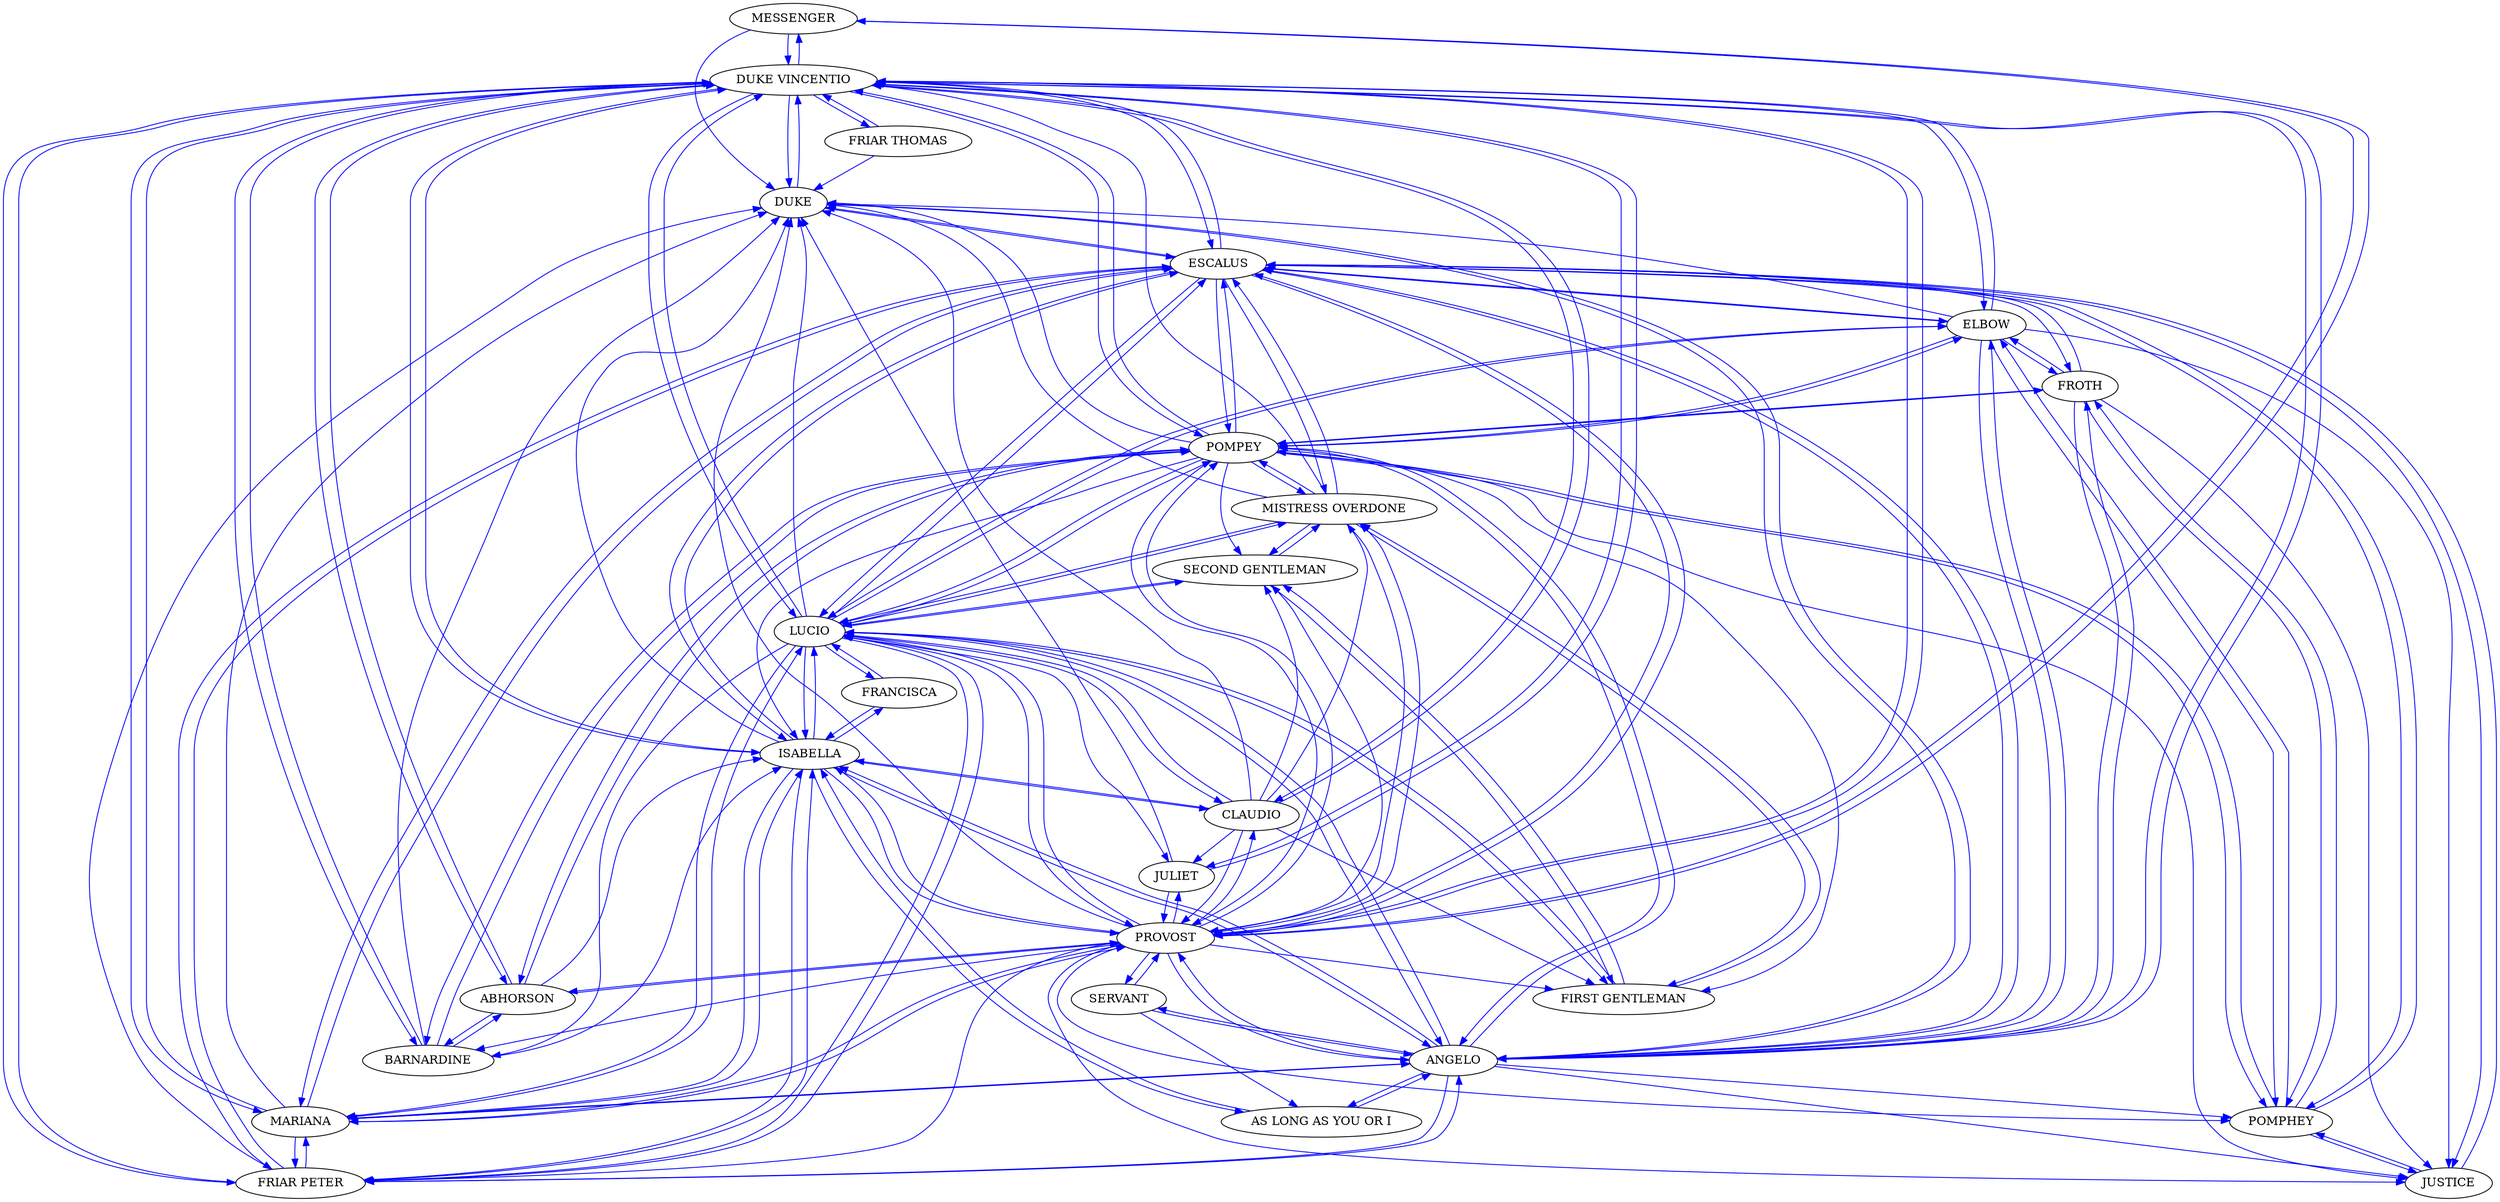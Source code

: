 strict digraph  {
	MESSENGER -> "DUKE VINCENTIO"	 [color=blue,
		weight=6];
	MESSENGER -> DUKE	 [color=blue,
		weight=6];
	MESSENGER -> PROVOST	 [color=blue,
		weight=6];
	ABHORSON -> BARNARDINE	 [color=blue,
		weight=9];
	ABHORSON -> "DUKE VINCENTIO"	 [color=blue,
		weight=19];
	ABHORSON -> PROVOST	 [color=blue,
		weight=10];
	ABHORSON -> ISABELLA	 [color=blue,
		weight=9];
	ABHORSON -> POMPEY	 [color=blue,
		weight=19];
	"AS LONG AS YOU OR I" -> ISABELLA	 [color=blue,
		weight=1];
	"AS LONG AS YOU OR I" -> ANGELO	 [color=blue,
		weight=1];
	"FRIAR PETER" -> ESCALUS	 [color=blue,
		weight=29];
	"FRIAR PETER" -> LUCIO	 [color=blue,
		weight=29];
	"FRIAR PETER" -> MARIANA	 [color=blue,
		weight=35];
	"FRIAR PETER" -> "DUKE VINCENTIO"	 [color=blue,
		weight=30];
	"FRIAR PETER" -> DUKE	 [color=blue,
		weight=30];
	"FRIAR PETER" -> PROVOST	 [color=blue,
		weight=29];
	"FRIAR PETER" -> ISABELLA	 [color=blue,
		weight=35];
	"FRIAR PETER" -> ANGELO	 [color=blue,
		weight=29];
	JUSTICE -> ESCALUS	 [color=blue,
		weight=3];
	JUSTICE -> POMPHEY	 [color=blue,
		weight=3];
	"FIRST GENTLEMAN" -> LUCIO	 [color=blue,
		weight=22];
	"FIRST GENTLEMAN" -> "SECOND GENTLEMAN"	 [color=blue,
		weight=22];
	"FIRST GENTLEMAN" -> "MISTRESS OVERDONE"	 [color=blue,
		weight=3];
	JULIET -> "DUKE VINCENTIO"	 [color=blue,
		weight=7];
	JULIET -> DUKE	 [color=blue,
		weight=10];
	JULIET -> PROVOST	 [color=blue,
		weight=10];
	CLAUDIO -> "FIRST GENTLEMAN"	 [color=blue,
		weight=57];
	CLAUDIO -> JULIET	 [color=blue,
		weight=57];
	CLAUDIO -> LUCIO	 [color=blue,
		weight=57];
	CLAUDIO -> "DUKE VINCENTIO"	 [color=blue,
		weight=56];
	CLAUDIO -> DUKE	 [color=blue,
		weight=7];
	CLAUDIO -> "SECOND GENTLEMAN"	 [color=blue,
		weight=57];
	CLAUDIO -> PROVOST	 [color=blue,
		weight=113];
	CLAUDIO -> ISABELLA	 [color=blue,
		weight=53];
	CLAUDIO -> "MISTRESS OVERDONE"	 [color=blue,
		weight=57];
	ESCALUS -> "FRIAR PETER"	 [color=blue,
		weight=36];
	ESCALUS -> JUSTICE	 [color=blue,
		weight=97];
	ESCALUS -> POMPHEY	 [color=blue,
		weight=97];
	ESCALUS -> LUCIO	 [color=blue,
		weight=42];
	ESCALUS -> MARIANA	 [color=blue,
		weight=42];
	ESCALUS -> "DUKE VINCENTIO"	 [color=blue,
		weight=84];
	ESCALUS -> DUKE	 [color=blue,
		weight=38];
	ESCALUS -> PROVOST	 [color=blue,
		weight=87];
	ESCALUS -> ISABELLA	 [color=blue,
		weight=42];
	ESCALUS -> FROTH	 [color=blue,
		weight=38];
	ESCALUS -> "MISTRESS OVERDONE"	 [color=blue,
		weight=7];
	ESCALUS -> ELBOW	 [color=blue,
		weight=70];
	ESCALUS -> POMPEY	 [color=blue,
		weight=60];
	ESCALUS -> ANGELO	 [color=blue,
		weight=87];
	FRANCISCA -> LUCIO	 [color=blue,
		weight=9];
	FRANCISCA -> ISABELLA	 [color=blue,
		weight=9];
	POMPHEY -> JUSTICE	 [color=blue,
		weight=2];
	POMPHEY -> ESCALUS	 [color=blue,
		weight=2];
	POMPHEY -> FROTH	 [color=blue,
		weight=2];
	POMPHEY -> ELBOW	 [color=blue,
		weight=2];
	POMPHEY -> POMPEY	 [color=blue,
		weight=2];
	LUCIO -> "FRIAR PETER"	 [color=blue,
		weight=49];
	LUCIO -> "FIRST GENTLEMAN"	 [color=blue,
		weight=53];
	LUCIO -> JULIET	 [color=blue,
		weight=29];
	LUCIO -> CLAUDIO	 [color=blue,
		weight=29];
	LUCIO -> ESCALUS	 [color=blue,
		weight=57];
	LUCIO -> FRANCISCA	 [color=blue,
		weight=1];
	LUCIO -> BARNARDINE	 [color=blue,
		weight=8];
	LUCIO -> MARIANA	 [color=blue,
		weight=57];
	LUCIO -> "DUKE VINCENTIO"	 [color=blue,
		weight=168];
	LUCIO -> DUKE	 [color=blue,
		weight=134];
	LUCIO -> "SECOND GENTLEMAN"	 [color=blue,
		weight=53];
	LUCIO -> PROVOST	 [color=blue,
		weight=96];
	LUCIO -> ISABELLA	 [color=blue,
		weight=147];
	LUCIO -> "MISTRESS OVERDONE"	 [color=blue,
		weight=27];
	LUCIO -> ELBOW	 [color=blue,
		weight=32];
	LUCIO -> POMPEY	 [color=blue,
		weight=32];
	LUCIO -> ANGELO	 [color=blue,
		weight=75];
	BARNARDINE -> ABHORSON	 [color=blue,
		weight=14];
	BARNARDINE -> "DUKE VINCENTIO"	 [color=blue,
		weight=14];
	BARNARDINE -> DUKE	 [color=blue,
		weight=8];
	BARNARDINE -> ISABELLA	 [color=blue,
		weight=14];
	BARNARDINE -> POMPEY	 [color=blue,
		weight=14];
	MARIANA -> "FRIAR PETER"	 [color=blue,
		weight=37];
	MARIANA -> ESCALUS	 [color=blue,
		weight=53];
	MARIANA -> LUCIO	 [color=blue,
		weight=53];
	MARIANA -> "DUKE VINCENTIO"	 [color=blue,
		weight=66];
	MARIANA -> DUKE	 [color=blue,
		weight=47];
	MARIANA -> PROVOST	 [color=blue,
		weight=53];
	MARIANA -> ISABELLA	 [color=blue,
		weight=59];
	MARIANA -> ANGELO	 [color=blue,
		weight=53];
	"FRIAR THOMAS" -> "DUKE VINCENTIO"	 [color=blue,
		weight=6];
	"FRIAR THOMAS" -> DUKE	 [color=blue,
		weight=6];
	"DUKE VINCENTIO" -> MESSENGER	 [color=blue,
		weight=1];
	"DUKE VINCENTIO" -> ABHORSON	 [color=blue,
		weight=8];
	"DUKE VINCENTIO" -> "FRIAR PETER"	 [color=blue,
		weight=153];
	"DUKE VINCENTIO" -> JULIET	 [color=blue,
		weight=68];
	"DUKE VINCENTIO" -> CLAUDIO	 [color=blue,
		weight=107];
	"DUKE VINCENTIO" -> ESCALUS	 [color=blue,
		weight=347];
	"DUKE VINCENTIO" -> LUCIO	 [color=blue,
		weight=284];
	"DUKE VINCENTIO" -> BARNARDINE	 [color=blue,
		weight=56];
	"DUKE VINCENTIO" -> MARIANA	 [color=blue,
		weight=299];
	"DUKE VINCENTIO" -> "FRIAR THOMAS"	 [color=blue,
		weight=51];
	"DUKE VINCENTIO" -> DUKE	 [color=blue,
		weight=603];
	"DUKE VINCENTIO" -> PROVOST	 [color=blue,
		weight=479];
	"DUKE VINCENTIO" -> ISABELLA	 [color=blue,
		weight=492];
	"DUKE VINCENTIO" -> ELBOW	 [color=blue,
		weight=20];
	"DUKE VINCENTIO" -> POMPEY	 [color=blue,
		weight=28];
	"DUKE VINCENTIO" -> ANGELO	 [color=blue,
		weight=299];
	DUKE -> ESCALUS	 [color=blue,
		weight=1];
	DUKE -> "DUKE VINCENTIO"	 [color=blue,
		weight=1];
	DUKE -> ANGELO	 [color=blue,
		weight=1];
	"SECOND GENTLEMAN" -> "FIRST GENTLEMAN"	 [color=blue,
		weight=10];
	"SECOND GENTLEMAN" -> LUCIO	 [color=blue,
		weight=10];
	"SECOND GENTLEMAN" -> "MISTRESS OVERDONE"	 [color=blue,
		weight=3];
	PROVOST -> MESSENGER	 [color=blue,
		weight=2];
	PROVOST -> ABHORSON	 [color=blue,
		weight=11];
	PROVOST -> JUSTICE	 [color=blue,
		weight=1];
	PROVOST -> "FIRST GENTLEMAN"	 [color=blue,
		weight=3];
	PROVOST -> JULIET	 [color=blue,
		weight=17];
	PROVOST -> CLAUDIO	 [color=blue,
		weight=17];
	PROVOST -> ESCALUS	 [color=blue,
		weight=18];
	PROVOST -> POMPHEY	 [color=blue,
		weight=1];
	PROVOST -> LUCIO	 [color=blue,
		weight=19];
	PROVOST -> BARNARDINE	 [color=blue,
		weight=4];
	PROVOST -> MARIANA	 [color=blue,
		weight=13];
	PROVOST -> "DUKE VINCENTIO"	 [color=blue,
		weight=138];
	PROVOST -> DUKE	 [color=blue,
		weight=90];
	PROVOST -> "SECOND GENTLEMAN"	 [color=blue,
		weight=3];
	PROVOST -> ISABELLA	 [color=blue,
		weight=38];
	PROVOST -> SERVANT	 [color=blue,
		weight=17];
	PROVOST -> "MISTRESS OVERDONE"	 [color=blue,
		weight=5];
	PROVOST -> POMPEY	 [color=blue,
		weight=22];
	PROVOST -> ANGELO	 [color=blue,
		weight=28];
	ISABELLA -> "AS LONG AS YOU OR I"	 [color=blue,
		weight=78];
	ISABELLA -> "FRIAR PETER"	 [color=blue,
		weight=71];
	ISABELLA -> CLAUDIO	 [color=blue,
		weight=74];
	ISABELLA -> ESCALUS	 [color=blue,
		weight=87];
	ISABELLA -> FRANCISCA	 [color=blue,
		weight=5];
	ISABELLA -> LUCIO	 [color=blue,
		weight=208];
	ISABELLA -> MARIANA	 [color=blue,
		weight=121];
	ISABELLA -> "DUKE VINCENTIO"	 [color=blue,
		weight=212];
	ISABELLA -> DUKE	 [color=blue,
		weight=107];
	ISABELLA -> PROVOST	 [color=blue,
		weight=255];
	ISABELLA -> ANGELO	 [color=blue,
		weight=242];
	FROTH -> JUSTICE	 [color=blue,
		weight=10];
	FROTH -> ESCALUS	 [color=blue,
		weight=10];
	FROTH -> POMPHEY	 [color=blue,
		weight=10];
	FROTH -> ELBOW	 [color=blue,
		weight=10];
	FROTH -> POMPEY	 [color=blue,
		weight=10];
	FROTH -> ANGELO	 [color=blue,
		weight=5];
	SERVANT -> "AS LONG AS YOU OR I"	 [color=blue,
		weight=1];
	SERVANT -> PROVOST	 [color=blue,
		weight=4];
	SERVANT -> ANGELO	 [color=blue,
		weight=3];
	"MISTRESS OVERDONE" -> "FIRST GENTLEMAN"	 [color=blue,
		weight=22];
	"MISTRESS OVERDONE" -> ESCALUS	 [color=blue,
		weight=7];
	"MISTRESS OVERDONE" -> LUCIO	 [color=blue,
		weight=22];
	"MISTRESS OVERDONE" -> "DUKE VINCENTIO"	 [color=blue,
		weight=7];
	"MISTRESS OVERDONE" -> DUKE	 [color=blue,
		weight=7];
	"MISTRESS OVERDONE" -> "SECOND GENTLEMAN"	 [color=blue,
		weight=22];
	"MISTRESS OVERDONE" -> PROVOST	 [color=blue,
		weight=7];
	"MISTRESS OVERDONE" -> POMPEY	 [color=blue,
		weight=11];
	ELBOW -> JUSTICE	 [color=blue,
		weight=52];
	ELBOW -> ESCALUS	 [color=blue,
		weight=52];
	ELBOW -> POMPHEY	 [color=blue,
		weight=52];
	ELBOW -> LUCIO	 [color=blue,
		weight=3];
	ELBOW -> "DUKE VINCENTIO"	 [color=blue,
		weight=16];
	ELBOW -> DUKE	 [color=blue,
		weight=16];
	ELBOW -> FROTH	 [color=blue,
		weight=45];
	ELBOW -> POMPEY	 [color=blue,
		weight=61];
	ELBOW -> ANGELO	 [color=blue,
		weight=27];
	POMPEY -> ABHORSON	 [color=blue,
		weight=27];
	POMPEY -> JUSTICE	 [color=blue,
		weight=72];
	POMPEY -> "FIRST GENTLEMAN"	 [color=blue,
		weight=17];
	POMPEY -> ESCALUS	 [color=blue,
		weight=72];
	POMPEY -> POMPHEY	 [color=blue,
		weight=72];
	POMPEY -> LUCIO	 [color=blue,
		weight=22];
	POMPEY -> BARNARDINE	 [color=blue,
		weight=30];
	POMPEY -> "DUKE VINCENTIO"	 [color=blue,
		weight=67];
	POMPEY -> DUKE	 [color=blue,
		weight=14];
	POMPEY -> "SECOND GENTLEMAN"	 [color=blue,
		weight=17];
	POMPEY -> PROVOST	 [color=blue,
		weight=23];
	POMPEY -> ISABELLA	 [color=blue,
		weight=30];
	POMPEY -> FROTH	 [color=blue,
		weight=52];
	POMPEY -> "MISTRESS OVERDONE"	 [color=blue,
		weight=17];
	POMPEY -> ELBOW	 [color=blue,
		weight=86];
	POMPEY -> ANGELO	 [color=blue,
		weight=36];
	ANGELO -> "AS LONG AS YOU OR I"	 [color=blue,
		weight=119];
	ANGELO -> "FRIAR PETER"	 [color=blue,
		weight=38];
	ANGELO -> JUSTICE	 [color=blue,
		weight=34];
	ANGELO -> ESCALUS	 [color=blue,
		weight=100];
	ANGELO -> POMPHEY	 [color=blue,
		weight=34];
	ANGELO -> LUCIO	 [color=blue,
		weight=88];
	ANGELO -> MARIANA	 [color=blue,
		weight=42];
	ANGELO -> "DUKE VINCENTIO"	 [color=blue,
		weight=54];
	ANGELO -> DUKE	 [color=blue,
		weight=32];
	ANGELO -> PROVOST	 [color=blue,
		weight=125];
	ANGELO -> ISABELLA	 [color=blue,
		weight=176];
	ANGELO -> FROTH	 [color=blue,
		weight=10];
	ANGELO -> SERVANT	 [color=blue,
		weight=12];
	ANGELO -> ELBOW	 [color=blue,
		weight=10];
	ANGELO -> POMPEY	 [color=blue,
		weight=10];
}
